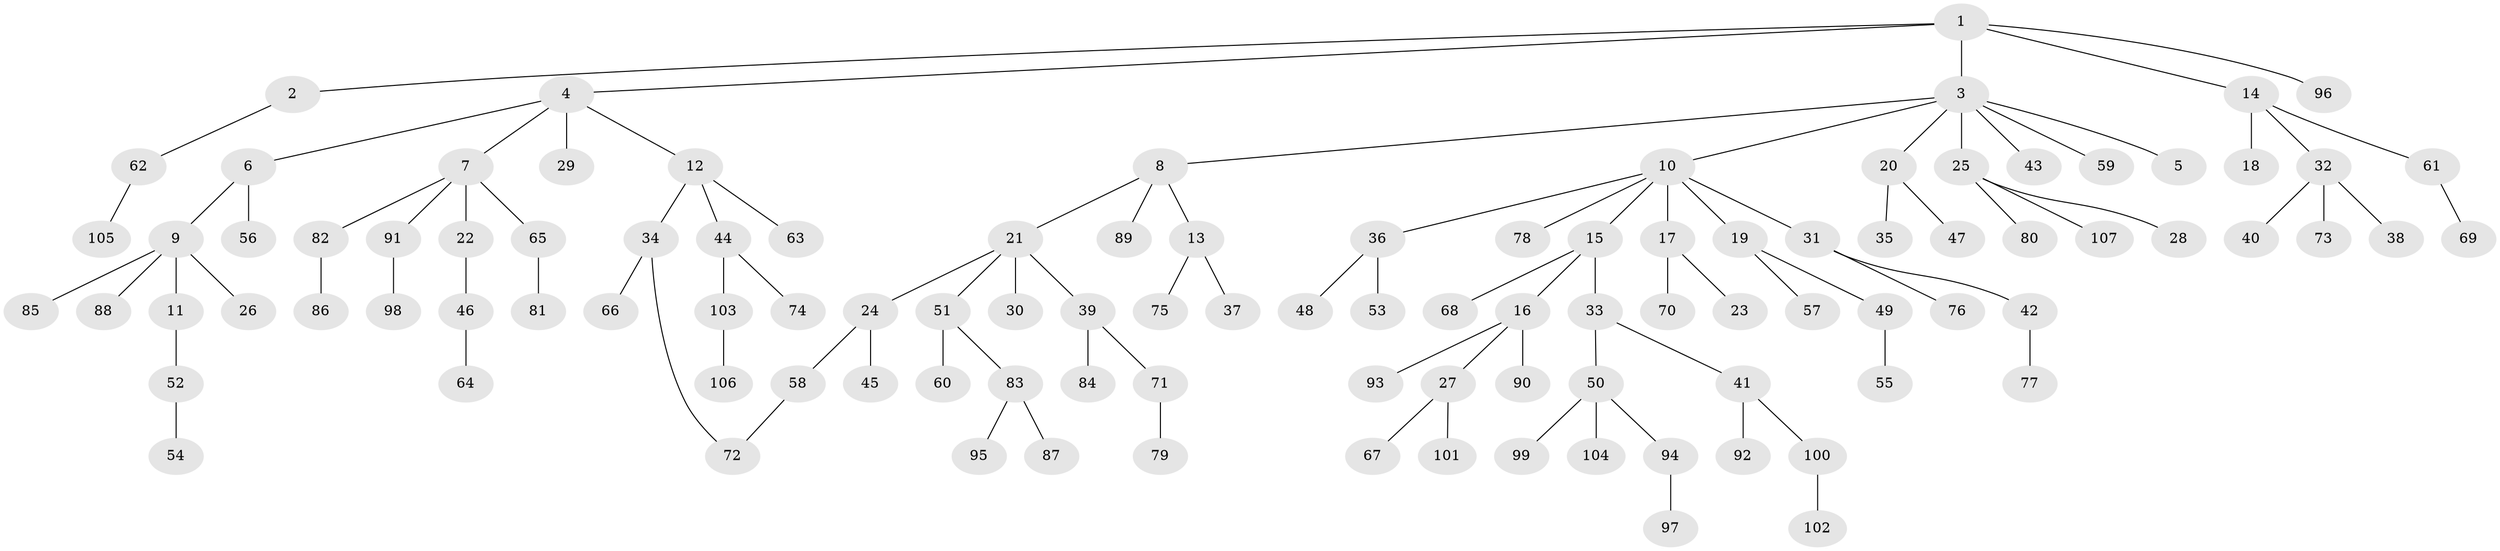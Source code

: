 // Generated by graph-tools (version 1.1) at 2025/01/03/09/25 03:01:00]
// undirected, 107 vertices, 107 edges
graph export_dot {
graph [start="1"]
  node [color=gray90,style=filled];
  1;
  2;
  3;
  4;
  5;
  6;
  7;
  8;
  9;
  10;
  11;
  12;
  13;
  14;
  15;
  16;
  17;
  18;
  19;
  20;
  21;
  22;
  23;
  24;
  25;
  26;
  27;
  28;
  29;
  30;
  31;
  32;
  33;
  34;
  35;
  36;
  37;
  38;
  39;
  40;
  41;
  42;
  43;
  44;
  45;
  46;
  47;
  48;
  49;
  50;
  51;
  52;
  53;
  54;
  55;
  56;
  57;
  58;
  59;
  60;
  61;
  62;
  63;
  64;
  65;
  66;
  67;
  68;
  69;
  70;
  71;
  72;
  73;
  74;
  75;
  76;
  77;
  78;
  79;
  80;
  81;
  82;
  83;
  84;
  85;
  86;
  87;
  88;
  89;
  90;
  91;
  92;
  93;
  94;
  95;
  96;
  97;
  98;
  99;
  100;
  101;
  102;
  103;
  104;
  105;
  106;
  107;
  1 -- 2;
  1 -- 3;
  1 -- 4;
  1 -- 14;
  1 -- 96;
  2 -- 62;
  3 -- 5;
  3 -- 8;
  3 -- 10;
  3 -- 20;
  3 -- 25;
  3 -- 43;
  3 -- 59;
  4 -- 6;
  4 -- 7;
  4 -- 12;
  4 -- 29;
  6 -- 9;
  6 -- 56;
  7 -- 22;
  7 -- 65;
  7 -- 82;
  7 -- 91;
  8 -- 13;
  8 -- 21;
  8 -- 89;
  9 -- 11;
  9 -- 26;
  9 -- 85;
  9 -- 88;
  10 -- 15;
  10 -- 17;
  10 -- 19;
  10 -- 31;
  10 -- 36;
  10 -- 78;
  11 -- 52;
  12 -- 34;
  12 -- 44;
  12 -- 63;
  13 -- 37;
  13 -- 75;
  14 -- 18;
  14 -- 32;
  14 -- 61;
  15 -- 16;
  15 -- 33;
  15 -- 68;
  16 -- 27;
  16 -- 90;
  16 -- 93;
  17 -- 23;
  17 -- 70;
  19 -- 49;
  19 -- 57;
  20 -- 35;
  20 -- 47;
  21 -- 24;
  21 -- 30;
  21 -- 39;
  21 -- 51;
  22 -- 46;
  24 -- 45;
  24 -- 58;
  25 -- 28;
  25 -- 80;
  25 -- 107;
  27 -- 67;
  27 -- 101;
  31 -- 42;
  31 -- 76;
  32 -- 38;
  32 -- 40;
  32 -- 73;
  33 -- 41;
  33 -- 50;
  34 -- 66;
  34 -- 72;
  36 -- 48;
  36 -- 53;
  39 -- 71;
  39 -- 84;
  41 -- 92;
  41 -- 100;
  42 -- 77;
  44 -- 74;
  44 -- 103;
  46 -- 64;
  49 -- 55;
  50 -- 94;
  50 -- 99;
  50 -- 104;
  51 -- 60;
  51 -- 83;
  52 -- 54;
  58 -- 72;
  61 -- 69;
  62 -- 105;
  65 -- 81;
  71 -- 79;
  82 -- 86;
  83 -- 87;
  83 -- 95;
  91 -- 98;
  94 -- 97;
  100 -- 102;
  103 -- 106;
}
